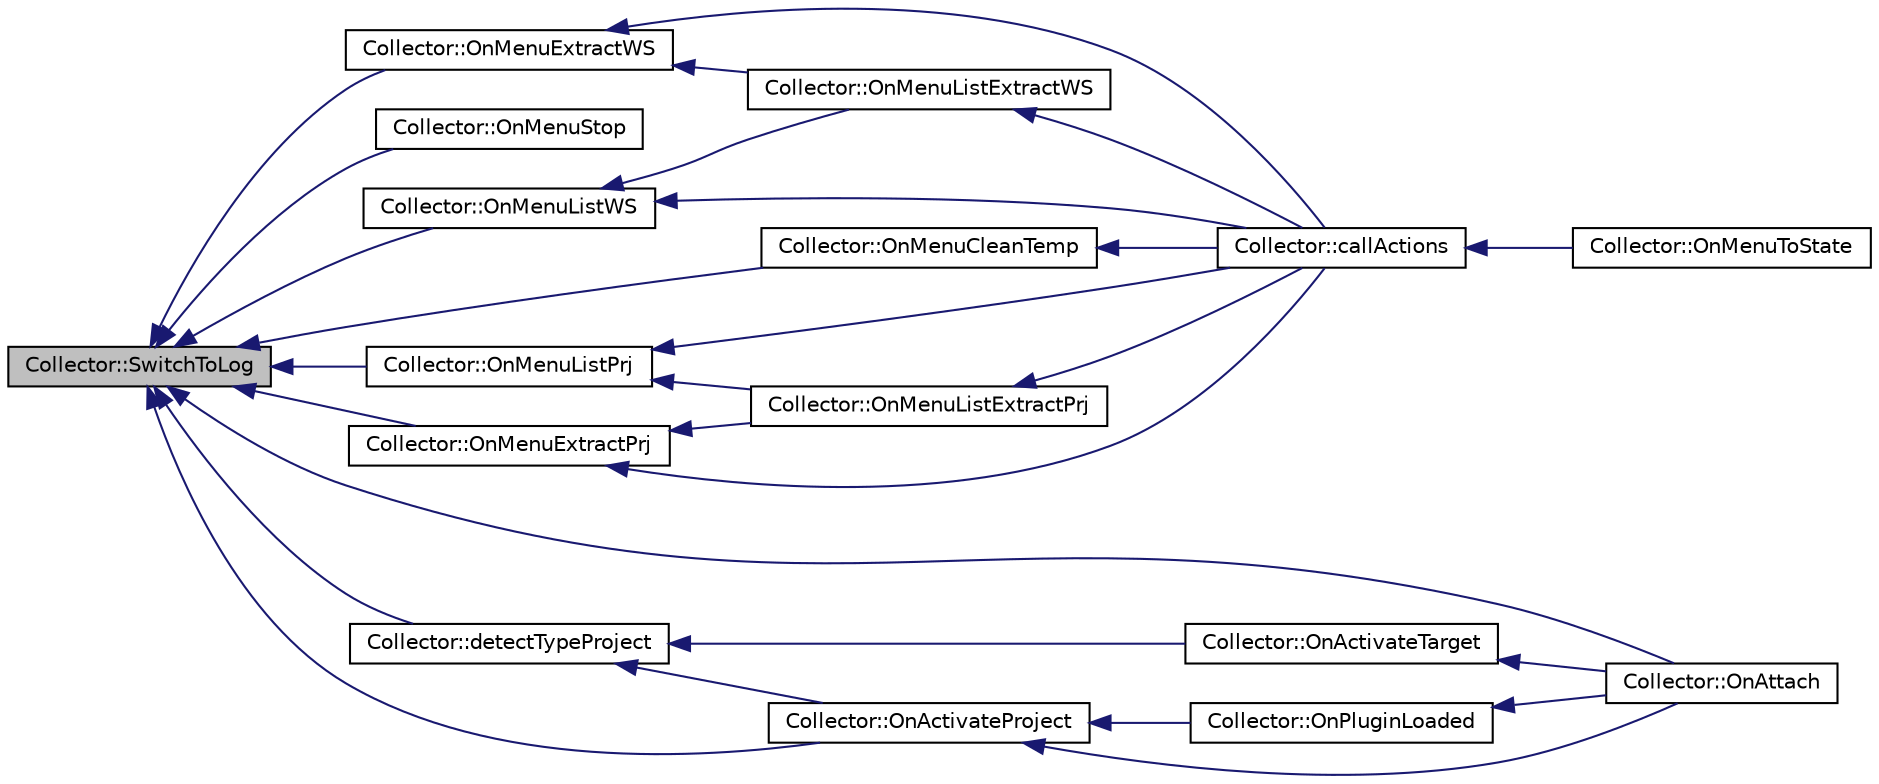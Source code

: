 digraph "Collector::SwitchToLog"
{
  edge [fontname="Helvetica",fontsize="10",labelfontname="Helvetica",labelfontsize="10"];
  node [fontname="Helvetica",fontsize="10",shape=record];
  rankdir="LR";
  Node577 [label="Collector::SwitchToLog",height=0.2,width=0.4,color="black", fillcolor="grey75", style="filled", fontcolor="black"];
  Node577 -> Node578 [dir="back",color="midnightblue",fontsize="10",style="solid",fontname="Helvetica"];
  Node578 [label="Collector::OnAttach",height=0.2,width=0.4,color="black", fillcolor="white", style="filled",URL="$class_collector.html#a083060f2bf00f965496c44de767cd7a1",tooltip="Execute the plugin. "];
  Node577 -> Node579 [dir="back",color="midnightblue",fontsize="10",style="solid",fontname="Helvetica"];
  Node579 [label="Collector::OnMenuStop",height=0.2,width=0.4,color="black", fillcolor="white", style="filled",URL="$class_collector.html#a328df4e05a99ed3233d942d8fb77a6d3",tooltip="Places the status graph in stop report and Stop current action. "];
  Node577 -> Node580 [dir="back",color="midnightblue",fontsize="10",style="solid",fontname="Helvetica"];
  Node580 [label="Collector::OnMenuListPrj",height=0.2,width=0.4,color="black", fillcolor="white", style="filled",URL="$class_collector.html#a7a52cb7e51c2bafa5ca760e2f005f427",tooltip="Places the status graph in the listing project report. "];
  Node580 -> Node581 [dir="back",color="midnightblue",fontsize="10",style="solid",fontname="Helvetica"];
  Node581 [label="Collector::callActions",height=0.2,width=0.4,color="black", fillcolor="white", style="filled",URL="$class_collector.html#a772e3452af93d18c7764aed8245af527",tooltip="Call all &#39;OnMenu...()&#39;. "];
  Node581 -> Node582 [dir="back",color="midnightblue",fontsize="10",style="solid",fontname="Helvetica"];
  Node582 [label="Collector::OnMenuToState",height=0.2,width=0.4,color="black", fillcolor="white", style="filled",URL="$class_collector.html#a4d9c1a6b570a3cf86ee6e96d3344531e",tooltip="Only one method for all events. "];
  Node580 -> Node583 [dir="back",color="midnightblue",fontsize="10",style="solid",fontname="Helvetica"];
  Node583 [label="Collector::OnMenuListExtractPrj",height=0.2,width=0.4,color="black", fillcolor="white", style="filled",URL="$class_collector.html#a24cfe1b83b040784e834277da16e0a68",tooltip="Places the status grap in the listing and extract report. "];
  Node583 -> Node581 [dir="back",color="midnightblue",fontsize="10",style="solid",fontname="Helvetica"];
  Node577 -> Node584 [dir="back",color="midnightblue",fontsize="10",style="solid",fontname="Helvetica"];
  Node584 [label="Collector::OnMenuExtractPrj",height=0.2,width=0.4,color="black", fillcolor="white", style="filled",URL="$class_collector.html#af7b748977fb136842774e550b6c915b8",tooltip="Places the status graph in the extracting project report. "];
  Node584 -> Node581 [dir="back",color="midnightblue",fontsize="10",style="solid",fontname="Helvetica"];
  Node584 -> Node583 [dir="back",color="midnightblue",fontsize="10",style="solid",fontname="Helvetica"];
  Node577 -> Node585 [dir="back",color="midnightblue",fontsize="10",style="solid",fontname="Helvetica"];
  Node585 [label="Collector::OnMenuListWS",height=0.2,width=0.4,color="black", fillcolor="white", style="filled",URL="$class_collector.html#ad05ff772ab635dd2b018af610c45f666",tooltip="Places the status graph in the listing workspace report. "];
  Node585 -> Node581 [dir="back",color="midnightblue",fontsize="10",style="solid",fontname="Helvetica"];
  Node585 -> Node586 [dir="back",color="midnightblue",fontsize="10",style="solid",fontname="Helvetica"];
  Node586 [label="Collector::OnMenuListExtractWS",height=0.2,width=0.4,color="black", fillcolor="white", style="filled",URL="$class_collector.html#a6f578e146a373e98a2638c6a509ee193",tooltip="Places the status grap in the listing and extract workspace report. "];
  Node586 -> Node581 [dir="back",color="midnightblue",fontsize="10",style="solid",fontname="Helvetica"];
  Node577 -> Node587 [dir="back",color="midnightblue",fontsize="10",style="solid",fontname="Helvetica"];
  Node587 [label="Collector::OnMenuExtractWS",height=0.2,width=0.4,color="black", fillcolor="white", style="filled",URL="$class_collector.html#a0dd8300c95e93daf33d5141d38c74c0d",tooltip="Places the status graph in the extracting workspace report. "];
  Node587 -> Node581 [dir="back",color="midnightblue",fontsize="10",style="solid",fontname="Helvetica"];
  Node587 -> Node586 [dir="back",color="midnightblue",fontsize="10",style="solid",fontname="Helvetica"];
  Node577 -> Node588 [dir="back",color="midnightblue",fontsize="10",style="solid",fontname="Helvetica"];
  Node588 [label="Collector::OnMenuCleanTemp",height=0.2,width=0.4,color="black", fillcolor="white", style="filled",URL="$class_collector.html#a9610e93061089e82eab969be649adeeb",tooltip="Places the status graph in the cleaning report and Delete the temporary directory. "];
  Node588 -> Node581 [dir="back",color="midnightblue",fontsize="10",style="solid",fontname="Helvetica"];
  Node577 -> Node589 [dir="back",color="midnightblue",fontsize="10",style="solid",fontname="Helvetica"];
  Node589 [label="Collector::detectTypeProject",height=0.2,width=0.4,color="black", fillcolor="white", style="filled",URL="$class_collector.html#a08f5926a5fb84fc870784f6cec385a40",tooltip="Detects project type : &#39;Wx&#39; or &#39;Qt&#39;. "];
  Node589 -> Node590 [dir="back",color="midnightblue",fontsize="10",style="solid",fontname="Helvetica"];
  Node590 [label="Collector::OnActivateProject",height=0.2,width=0.4,color="black", fillcolor="white", style="filled",URL="$class_collector.html#abfc8e261c95da61d0a710879b2f98d87",tooltip="This method called by project activate allows detect project using the &#39;Wx&#39; or &#39;Qt&#39; libraries..."];
  Node590 -> Node578 [dir="back",color="midnightblue",fontsize="10",style="solid",fontname="Helvetica"];
  Node590 -> Node591 [dir="back",color="midnightblue",fontsize="10",style="solid",fontname="Helvetica"];
  Node591 [label="Collector::OnPluginLoaded",height=0.2,width=0.4,color="black", fillcolor="white", style="filled",URL="$class_collector.html#a015f772ce4cd2db84eef9ed7fbc391d4",tooltip="This method called by plugin is manually loaded. "];
  Node591 -> Node578 [dir="back",color="midnightblue",fontsize="10",style="solid",fontname="Helvetica"];
  Node589 -> Node592 [dir="back",color="midnightblue",fontsize="10",style="solid",fontname="Helvetica"];
  Node592 [label="Collector::OnActivateTarget",height=0.2,width=0.4,color="black", fillcolor="white", style="filled",URL="$class_collector.html#ab8069e3f15134c29f53848b563f53eda",tooltip="This method called by target activate allows detect target using the &#39;Wx&#39; or &#39;Qt&#39; libraries..."];
  Node592 -> Node578 [dir="back",color="midnightblue",fontsize="10",style="solid",fontname="Helvetica"];
  Node577 -> Node590 [dir="back",color="midnightblue",fontsize="10",style="solid",fontname="Helvetica"];
}
